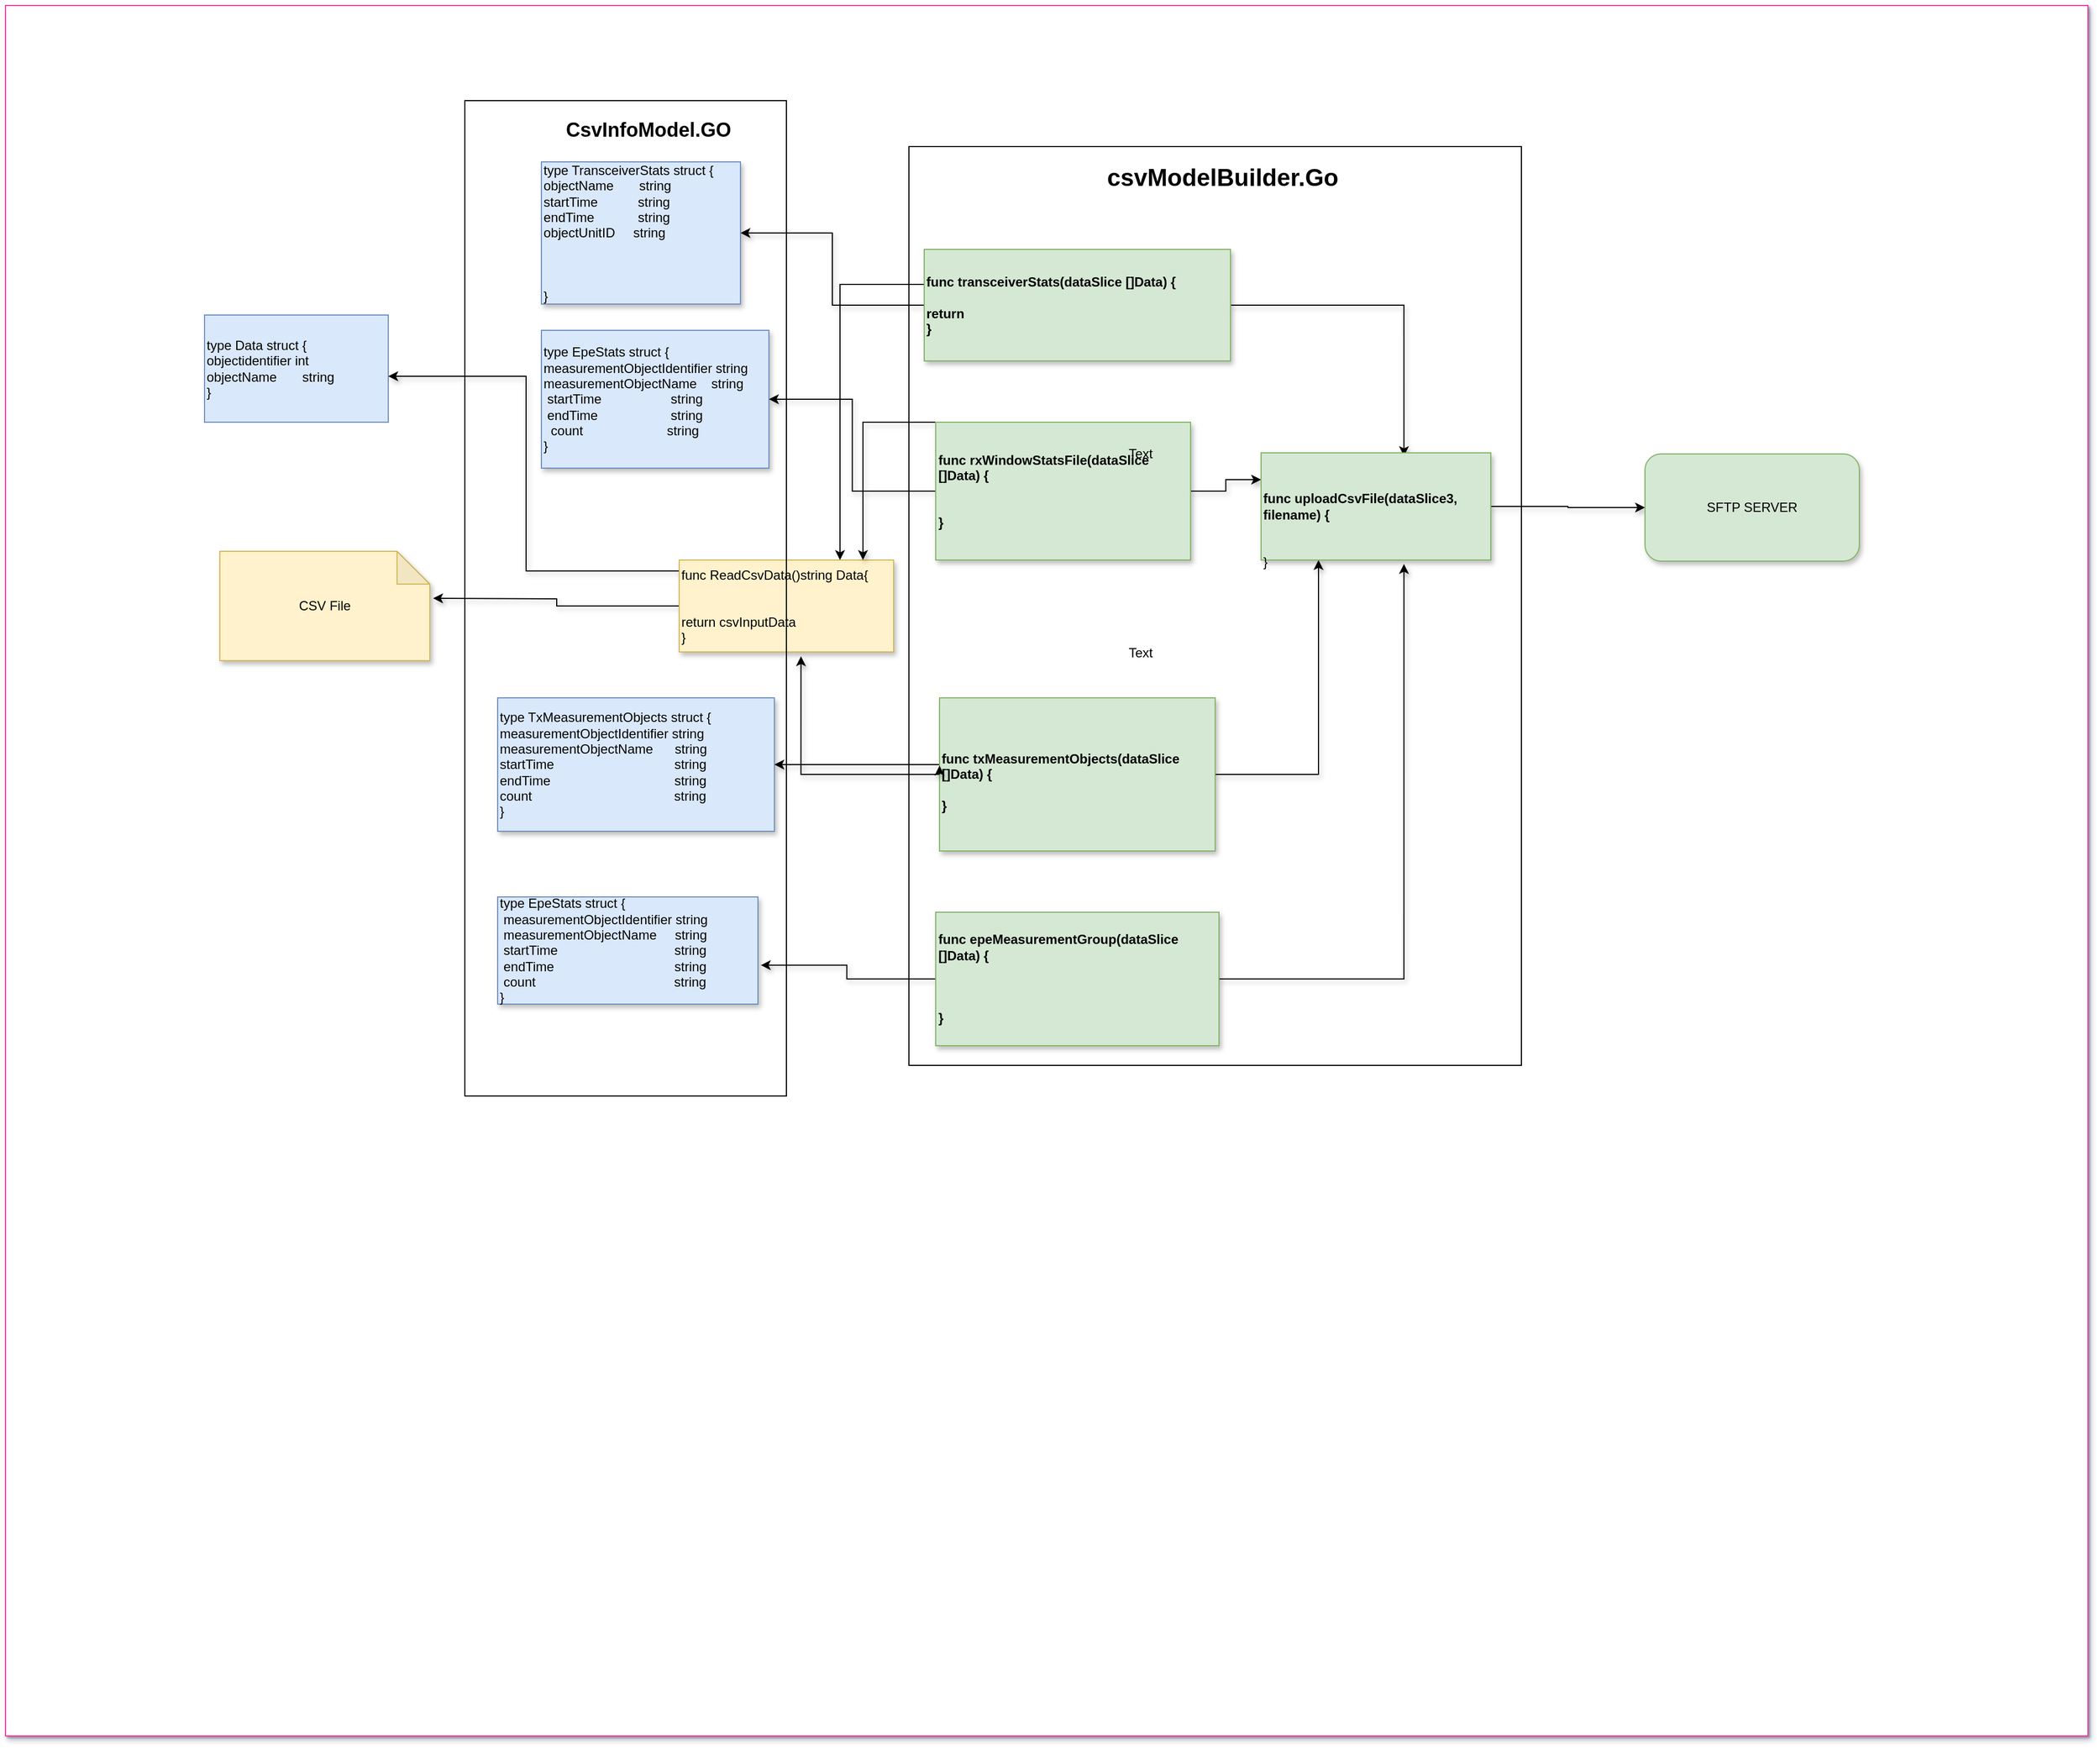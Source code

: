 <mxfile version="21.6.6" type="github">
  <diagram name="Page-1" id="2YBvvXClWsGukQMizWep">
    <mxGraphModel dx="2890" dy="2000" grid="1" gridSize="14" guides="1" tooltips="1" connect="1" arrows="1" fold="1" page="1" pageScale="1" pageWidth="850" pageHeight="1100" background="#FFFFFF" math="0" shadow="1">
      <root>
        <mxCell id="0" />
        <mxCell id="1" parent="0" />
        <mxCell id="JVdptQY95MM00BN9dN_g-56" value="type Data struct {&#xa;objectidentifier int&#xa;objectName       string&#xa;}" style="rounded=0;whiteSpace=wrap;html=1;fillColor=#dae8fc;strokeColor=#6c8ebf;align=left;" parent="1" vertex="1">
          <mxGeometry x="-168" y="42" width="168" height="98" as="geometry" />
        </mxCell>
        <mxCell id="JVdptQY95MM00BN9dN_g-48" style="edgeStyle=orthogonalEdgeStyle;rounded=0;orthogonalLoop=1;jettySize=auto;html=1;entryX=1;entryY=0.5;entryDx=0;entryDy=0;shadow=1;" parent="1" source="JVdptQY95MM00BN9dN_g-2" edge="1">
          <mxGeometry relative="1" as="geometry">
            <mxPoint x="69" y="301" as="targetPoint" />
          </mxGeometry>
        </mxCell>
        <mxCell id="JVdptQY95MM00BN9dN_g-59" style="edgeStyle=orthogonalEdgeStyle;rounded=0;orthogonalLoop=1;jettySize=auto;html=1;entryX=1.017;entryY=0.63;entryDx=0;entryDy=0;entryPerimeter=0;shadow=1;" parent="1" target="JVdptQY95MM00BN9dN_g-56" edge="1">
          <mxGeometry relative="1" as="geometry">
            <mxPoint x="300.72" y="276.03" as="sourcePoint" />
            <mxPoint x="70" y="42" as="targetPoint" />
            <Array as="points">
              <mxPoint x="140" y="276" />
              <mxPoint x="140" y="98" />
              <mxPoint x="14" y="98" />
              <mxPoint x="14" y="104" />
            </Array>
          </mxGeometry>
        </mxCell>
        <mxCell id="JVdptQY95MM00BN9dN_g-2" value="&lt;div&gt;func ReadCsvData()string Data{&lt;/div&gt;&lt;div&gt;&lt;br&gt;&lt;/div&gt;&lt;div&gt;&lt;br&gt;&lt;/div&gt;&lt;div&gt;return csvInputData&lt;/div&gt;&lt;div&gt;}&lt;/div&gt;" style="rounded=0;whiteSpace=wrap;html=1;align=left;fillColor=#fff2cc;strokeColor=#d6b656;shadow=1;" parent="1" vertex="1">
          <mxGeometry x="294" y="266" width="196" height="84" as="geometry" />
        </mxCell>
        <mxCell id="JVdptQY95MM00BN9dN_g-40" value="" style="edgeStyle=orthogonalEdgeStyle;rounded=0;orthogonalLoop=1;jettySize=auto;html=1;shadow=1;" parent="1" source="JVdptQY95MM00BN9dN_g-4" target="JVdptQY95MM00BN9dN_g-26" edge="1">
          <mxGeometry relative="1" as="geometry" />
        </mxCell>
        <mxCell id="JVdptQY95MM00BN9dN_g-43" style="edgeStyle=orthogonalEdgeStyle;rounded=0;orthogonalLoop=1;jettySize=auto;html=1;entryX=0.5;entryY=0;entryDx=0;entryDy=0;shadow=1;" parent="1" source="JVdptQY95MM00BN9dN_g-4" target="JVdptQY95MM00BN9dN_g-2" edge="1">
          <mxGeometry relative="1" as="geometry">
            <Array as="points">
              <mxPoint x="425" y="14" />
              <mxPoint x="425" y="266" />
            </Array>
          </mxGeometry>
        </mxCell>
        <mxCell id="JVdptQY95MM00BN9dN_g-51" style="edgeStyle=orthogonalEdgeStyle;rounded=0;orthogonalLoop=1;jettySize=auto;html=1;entryX=0.622;entryY=0.03;entryDx=0;entryDy=0;entryPerimeter=0;shadow=1;" parent="1" source="JVdptQY95MM00BN9dN_g-4" target="JVdptQY95MM00BN9dN_g-10" edge="1">
          <mxGeometry relative="1" as="geometry" />
        </mxCell>
        <mxCell id="JVdptQY95MM00BN9dN_g-4" value="&lt;div style=&quot;&quot;&gt;&lt;span style=&quot;background-color: initial;&quot;&gt;func transceiverStats(dataSlice []Data) {&lt;/span&gt;&lt;/div&gt;&lt;div style=&quot;&quot;&gt;&lt;span style=&quot;background-color: initial;&quot;&gt;&lt;br&gt;&lt;/span&gt;&lt;/div&gt;&lt;div style=&quot;&quot;&gt;&lt;span style=&quot;background-color: initial;&quot;&gt;return&amp;nbsp;&lt;/span&gt;&lt;/div&gt;&lt;div style=&quot;&quot;&gt;&lt;span style=&quot;background-color: initial;&quot;&gt;}&lt;/span&gt;&lt;/div&gt;" style="rounded=0;whiteSpace=wrap;html=1;align=left;fillColor=#d5e8d4;strokeColor=#82b366;shadow=1;" parent="1" vertex="1">
          <mxGeometry x="490" y="-18" width="280" height="102" as="geometry" />
        </mxCell>
        <mxCell id="JVdptQY95MM00BN9dN_g-41" value="" style="edgeStyle=orthogonalEdgeStyle;rounded=0;orthogonalLoop=1;jettySize=auto;html=1;shadow=1;" parent="1" source="JVdptQY95MM00BN9dN_g-6" target="JVdptQY95MM00BN9dN_g-27" edge="1">
          <mxGeometry relative="1" as="geometry" />
        </mxCell>
        <mxCell id="JVdptQY95MM00BN9dN_g-44" style="edgeStyle=orthogonalEdgeStyle;rounded=0;orthogonalLoop=1;jettySize=auto;html=1;entryX=0.75;entryY=0;entryDx=0;entryDy=0;exitX=0;exitY=0;exitDx=0;exitDy=0;shadow=1;" parent="1" source="JVdptQY95MM00BN9dN_g-6" target="JVdptQY95MM00BN9dN_g-2" edge="1">
          <mxGeometry relative="1" as="geometry">
            <mxPoint x="510" y="150" as="sourcePoint" />
            <mxPoint x="455" y="210" as="targetPoint" />
            <Array as="points">
              <mxPoint x="462" y="140" />
              <mxPoint x="462" y="266" />
            </Array>
          </mxGeometry>
        </mxCell>
        <mxCell id="JVdptQY95MM00BN9dN_g-77" style="edgeStyle=orthogonalEdgeStyle;rounded=0;orthogonalLoop=1;jettySize=auto;html=1;entryX=0;entryY=0.25;entryDx=0;entryDy=0;shadow=1;" parent="1" source="JVdptQY95MM00BN9dN_g-6" target="JVdptQY95MM00BN9dN_g-10" edge="1">
          <mxGeometry relative="1" as="geometry" />
        </mxCell>
        <mxCell id="JVdptQY95MM00BN9dN_g-6" value="&lt;div&gt;func rxWindowStatsFile(dataSlice []Data) {&lt;/div&gt;&lt;div&gt;&lt;br&gt;&lt;/div&gt;&lt;div&gt;&lt;br&gt;&lt;/div&gt;&lt;div&gt;}&lt;/div&gt;" style="rounded=0;whiteSpace=wrap;html=1;align=left;fillColor=#d5e8d4;strokeColor=#82b366;shadow=1;" parent="1" vertex="1">
          <mxGeometry x="528.5" y="140" width="233" height="126" as="geometry" />
        </mxCell>
        <mxCell id="JVdptQY95MM00BN9dN_g-45" style="edgeStyle=orthogonalEdgeStyle;rounded=0;orthogonalLoop=1;jettySize=auto;html=1;entryX=1;entryY=0.5;entryDx=0;entryDy=0;shadow=1;" parent="1" source="JVdptQY95MM00BN9dN_g-7" target="JVdptQY95MM00BN9dN_g-28" edge="1">
          <mxGeometry relative="1" as="geometry">
            <Array as="points">
              <mxPoint x="490" y="453" />
              <mxPoint x="490" y="453" />
            </Array>
          </mxGeometry>
        </mxCell>
        <mxCell id="JVdptQY95MM00BN9dN_g-54" style="edgeStyle=orthogonalEdgeStyle;rounded=0;orthogonalLoop=1;jettySize=auto;html=1;entryX=0.25;entryY=1;entryDx=0;entryDy=0;shadow=1;" parent="1" source="JVdptQY95MM00BN9dN_g-7" target="JVdptQY95MM00BN9dN_g-10" edge="1">
          <mxGeometry relative="1" as="geometry" />
        </mxCell>
        <mxCell id="JVdptQY95MM00BN9dN_g-92" style="edgeStyle=orthogonalEdgeStyle;rounded=0;orthogonalLoop=1;jettySize=auto;html=1;entryX=0.568;entryY=1.048;entryDx=0;entryDy=0;entryPerimeter=0;shadow=1;" parent="1" source="JVdptQY95MM00BN9dN_g-7" target="JVdptQY95MM00BN9dN_g-2" edge="1">
          <mxGeometry relative="1" as="geometry" />
        </mxCell>
        <mxCell id="JVdptQY95MM00BN9dN_g-7" value="&lt;div&gt;&lt;br&gt;&lt;/div&gt;&lt;div&gt;func txMeasurementObjects(dataSlice []Data) {&lt;/div&gt;&lt;div&gt;&lt;br&gt;&lt;/div&gt;&lt;div&gt;&lt;span style=&quot;background-color: initial;&quot;&gt;}&lt;/span&gt;&lt;br&gt;&lt;/div&gt;" style="rounded=0;whiteSpace=wrap;html=1;align=left;fillColor=#d5e8d4;strokeColor=#82b366;shadow=1;" parent="1" vertex="1">
          <mxGeometry x="532" y="392" width="252" height="140" as="geometry" />
        </mxCell>
        <mxCell id="JVdptQY95MM00BN9dN_g-46" style="edgeStyle=orthogonalEdgeStyle;rounded=0;orthogonalLoop=1;jettySize=auto;html=1;entryX=1.011;entryY=0.637;entryDx=0;entryDy=0;entryPerimeter=0;shadow=1;" parent="1" source="JVdptQY95MM00BN9dN_g-8" target="JVdptQY95MM00BN9dN_g-30" edge="1">
          <mxGeometry relative="1" as="geometry" />
        </mxCell>
        <mxCell id="JVdptQY95MM00BN9dN_g-55" style="edgeStyle=orthogonalEdgeStyle;rounded=0;orthogonalLoop=1;jettySize=auto;html=1;entryX=0.622;entryY=1.037;entryDx=0;entryDy=0;entryPerimeter=0;shadow=1;" parent="1" source="JVdptQY95MM00BN9dN_g-8" target="JVdptQY95MM00BN9dN_g-10" edge="1">
          <mxGeometry relative="1" as="geometry" />
        </mxCell>
        <mxCell id="JVdptQY95MM00BN9dN_g-8" value="func epeMeasurementGroup(dataSlice []Data) {&lt;br&gt;&lt;br&gt;&lt;br&gt;&lt;br&gt;}" style="rounded=0;whiteSpace=wrap;html=1;align=left;fillColor=#d5e8d4;strokeColor=#82b366;shadow=1;" parent="1" vertex="1">
          <mxGeometry x="528.5" y="588" width="259" height="122" as="geometry" />
        </mxCell>
        <mxCell id="JVdptQY95MM00BN9dN_g-87" style="edgeStyle=orthogonalEdgeStyle;rounded=0;orthogonalLoop=1;jettySize=auto;html=1;entryX=0;entryY=0.5;entryDx=0;entryDy=0;shadow=1;" parent="1" source="JVdptQY95MM00BN9dN_g-10" target="JVdptQY95MM00BN9dN_g-86" edge="1">
          <mxGeometry relative="1" as="geometry" />
        </mxCell>
        <mxCell id="JVdptQY95MM00BN9dN_g-10" value="&lt;br&gt;&lt;br&gt;&lt;br&gt;&lt;div style=&quot;&quot;&gt;func uploadCsvFile(dataSlice3, filename) {&lt;/div&gt;&lt;div style=&quot;&quot;&gt;&lt;br&gt;&lt;/div&gt;&lt;div style=&quot;text-align: center;&quot;&gt;&lt;br&gt;&lt;/div&gt;&lt;div&gt;}&lt;/div&gt;" style="rounded=0;whiteSpace=wrap;html=1;align=left;fillColor=#d5e8d4;strokeColor=#82b366;shadow=1;" parent="1" vertex="1">
          <mxGeometry x="826" y="168" width="210" height="98" as="geometry" />
        </mxCell>
        <mxCell id="JVdptQY95MM00BN9dN_g-27" value="&lt;div&gt;type EpeStats struct {&lt;/div&gt;&lt;div&gt;measurementObjectIdentifier string&lt;/div&gt;&lt;div&gt;&lt;span style=&quot;background-color: initial;&quot;&gt;measurementObjectName&amp;nbsp; &amp;nbsp; string&amp;nbsp; &lt;/span&gt;&lt;span style=&quot;background-color: initial;&quot;&gt;&lt;span style=&quot;white-space: pre;&quot;&gt;&amp;nbsp;&lt;/span&gt;&lt;/span&gt;&lt;span style=&quot;background-color: initial;&quot;&gt;startTime&amp;nbsp; &amp;nbsp; &amp;nbsp; &amp;nbsp; &amp;nbsp; &amp;nbsp; &amp;nbsp; &amp;nbsp; &amp;nbsp; &amp;nbsp;string&lt;/span&gt;&lt;/div&gt;&lt;div style=&quot;&quot;&gt;&lt;span style=&quot;&quot;&gt;&lt;span style=&quot;&quot;&gt;&lt;span style=&quot;white-space: pre;&quot;&gt;&amp;nbsp;&lt;/span&gt;&lt;/span&gt;endTime&amp;nbsp; &amp;nbsp; &amp;nbsp; &amp;nbsp; &amp;nbsp; &amp;nbsp; &amp;nbsp; &amp;nbsp; &amp;nbsp; &amp;nbsp; string&lt;/span&gt;&lt;/div&gt;&lt;div style=&quot;&quot;&gt;&lt;span style=&quot;&quot;&gt;&lt;span style=&quot;&quot;&gt;&lt;span style=&quot;white-space: pre;&quot;&gt;&amp;nbsp;&amp;nbsp;&lt;/span&gt;&lt;/span&gt;count&amp;nbsp; &amp;nbsp; &amp;nbsp; &amp;nbsp; &amp;nbsp; &amp;nbsp; &amp;nbsp; &amp;nbsp; &amp;nbsp; &amp;nbsp; &amp;nbsp; &amp;nbsp;string&lt;/span&gt;&lt;/div&gt;&lt;div&gt;}&lt;/div&gt;" style="rounded=0;whiteSpace=wrap;html=1;fillColor=#dae8fc;strokeColor=#6c8ebf;align=left;shadow=1;" parent="1" vertex="1">
          <mxGeometry x="168" y="56" width="208" height="126" as="geometry" />
        </mxCell>
        <mxCell id="JVdptQY95MM00BN9dN_g-28" value="&lt;div&gt;type TxMeasurementObjects struct {&lt;/div&gt;&lt;div&gt;measurementObjectIdentifier string&lt;span style=&quot;&quot;&gt;&lt;/span&gt;&lt;/div&gt;&lt;div&gt;&lt;span style=&quot;&quot;&gt;measurementObjectName&amp;nbsp; &amp;nbsp; &amp;nbsp; string&lt;/span&gt;&lt;/div&gt;&lt;div&gt;&lt;span style=&quot;&quot;&gt;startTime&amp;nbsp; &amp;nbsp; &amp;nbsp; &amp;nbsp; &amp;nbsp; &amp;nbsp; &amp;nbsp; &amp;nbsp; &amp;nbsp; &amp;nbsp; &amp;nbsp; &amp;nbsp; &amp;nbsp; &amp;nbsp; &amp;nbsp; &amp;nbsp; &amp;nbsp;string&lt;/span&gt;&lt;/div&gt;&lt;div&gt;&lt;span style=&quot;&quot;&gt;endTime&amp;nbsp; &amp;nbsp; &amp;nbsp; &amp;nbsp; &amp;nbsp; &amp;nbsp; &amp;nbsp; &amp;nbsp; &amp;nbsp; &amp;nbsp; &amp;nbsp; &amp;nbsp; &amp;nbsp; &amp;nbsp; &amp;nbsp; &amp;nbsp; &amp;nbsp; string&lt;/span&gt;&lt;/div&gt;&lt;div&gt;&lt;span style=&quot;&quot;&gt;count&amp;nbsp; &amp;nbsp; &amp;nbsp; &amp;nbsp; &amp;nbsp; &amp;nbsp; &amp;nbsp; &amp;nbsp; &amp;nbsp; &amp;nbsp; &amp;nbsp; &amp;nbsp; &amp;nbsp; &amp;nbsp; &amp;nbsp; &amp;nbsp; &amp;nbsp; &amp;nbsp; &amp;nbsp; &amp;nbsp;string&lt;/span&gt;&lt;/div&gt;&lt;div&gt;}&lt;/div&gt;" style="rounded=0;whiteSpace=wrap;html=1;fillColor=#dae8fc;strokeColor=#6c8ebf;align=left;shadow=1;" parent="1" vertex="1">
          <mxGeometry x="128" y="392" width="253" height="122" as="geometry" />
        </mxCell>
        <mxCell id="JVdptQY95MM00BN9dN_g-30" value="&lt;div&gt;type EpeStats struct {&lt;/div&gt;&lt;div&gt;&amp;nbsp;measurementObjectIdentifier string&lt;span style=&quot;&quot;&gt;&lt;/span&gt;&lt;/div&gt;&lt;div&gt;&lt;span style=&quot;&quot;&gt;&lt;span style=&quot;&quot;&gt;&lt;span style=&quot;white-space: pre;&quot;&gt;&amp;nbsp;&lt;/span&gt;&lt;/span&gt;measurementObjectName&amp;nbsp; &amp;nbsp; &amp;nbsp;string&lt;/span&gt;&lt;/div&gt;&lt;div&gt;&lt;span style=&quot;&quot;&gt;&lt;span style=&quot;&quot;&gt;&lt;span style=&quot;white-space: pre;&quot;&gt;&amp;nbsp;&lt;/span&gt;&lt;/span&gt;startTime&amp;nbsp; &amp;nbsp; &amp;nbsp; &amp;nbsp; &amp;nbsp; &amp;nbsp; &amp;nbsp; &amp;nbsp; &amp;nbsp; &amp;nbsp; &amp;nbsp; &amp;nbsp; &amp;nbsp; &amp;nbsp; &amp;nbsp; &amp;nbsp; string&lt;/span&gt;&lt;/div&gt;&lt;div&gt;&lt;span style=&quot;&quot;&gt;&lt;span style=&quot;&quot;&gt;&lt;span style=&quot;white-space: pre;&quot;&gt;&amp;nbsp;&lt;/span&gt;&lt;/span&gt;endTime&amp;nbsp; &amp;nbsp; &amp;nbsp; &amp;nbsp; &amp;nbsp; &amp;nbsp; &amp;nbsp; &amp;nbsp; &amp;nbsp; &amp;nbsp; &amp;nbsp; &amp;nbsp; &amp;nbsp; &amp;nbsp; &amp;nbsp; &amp;nbsp; &amp;nbsp;string&lt;/span&gt;&lt;/div&gt;&lt;div&gt;&lt;span style=&quot;&quot;&gt;&lt;span style=&quot;&quot;&gt;&lt;span style=&quot;white-space: pre;&quot;&gt;&amp;nbsp;&lt;/span&gt;&lt;/span&gt;count&amp;nbsp; &amp;nbsp; &amp;nbsp; &amp;nbsp; &amp;nbsp; &amp;nbsp; &amp;nbsp; &amp;nbsp; &amp;nbsp; &amp;nbsp; &amp;nbsp; &amp;nbsp; &amp;nbsp; &amp;nbsp; &amp;nbsp; &amp;nbsp; &amp;nbsp; &amp;nbsp; &amp;nbsp; string&lt;/span&gt;&lt;/div&gt;&lt;div&gt;}&lt;/div&gt;" style="rounded=0;whiteSpace=wrap;html=1;fillColor=#dae8fc;strokeColor=#6c8ebf;align=left;shadow=1;" parent="1" vertex="1">
          <mxGeometry x="128" y="574" width="238" height="98" as="geometry" />
        </mxCell>
        <mxCell id="JVdptQY95MM00BN9dN_g-26" value="type TransceiverStats struct {&amp;nbsp;&amp;nbsp;&lt;br&gt;&lt;div&gt;objectName&amp;nbsp; &amp;nbsp; &amp;nbsp; &amp;nbsp;string&lt;/div&gt;&lt;div&gt;startTime&amp;nbsp; &amp;nbsp; &amp;nbsp; &amp;nbsp; &amp;nbsp; &amp;nbsp;string&lt;span style=&quot;&quot;&gt;&lt;/span&gt;&lt;/div&gt;&lt;div&gt;&lt;span style=&quot;&quot;&gt;endTime&amp;nbsp; &amp;nbsp; &amp;nbsp; &amp;nbsp; &amp;nbsp; &amp;nbsp; string&lt;/span&gt;&lt;/div&gt;&lt;div&gt;&lt;span style=&quot;&quot;&gt;objectUnitID&amp;nbsp; &amp;nbsp; &amp;nbsp;string&lt;/span&gt;&lt;/div&gt;&lt;div&gt;&lt;span style=&quot;&quot;&gt;&lt;br&gt;&lt;/span&gt;&lt;/div&gt;&lt;div&gt;&lt;/div&gt;&lt;br&gt;&lt;br&gt;}" style="rounded=0;whiteSpace=wrap;html=1;fillColor=#dae8fc;strokeColor=#6c8ebf;align=left;shadow=1;" parent="1" vertex="1">
          <mxGeometry x="168" y="-112" width="182" height="130" as="geometry" />
        </mxCell>
        <mxCell id="JVdptQY95MM00BN9dN_g-86" value="Server" style="rounded=1;whiteSpace=wrap;html=1;fillColor=#d5e8d4;strokeColor=#82b366;shadow=1;" parent="1" vertex="1">
          <mxGeometry x="1177" y="169" width="196" height="98" as="geometry" />
        </mxCell>
        <mxCell id="JVdptQY95MM00BN9dN_g-89" value="CSV File" style="shape=note;whiteSpace=wrap;html=1;backgroundOutline=1;darkOpacity=0.05;fillColor=#fff2cc;strokeColor=#d6b656;shadow=1;" parent="1" vertex="1">
          <mxGeometry x="-14" y="258" width="80" height="100" as="geometry" />
        </mxCell>
        <mxCell id="JVdptQY95MM00BN9dN_g-90" style="edgeStyle=orthogonalEdgeStyle;rounded=0;orthogonalLoop=1;jettySize=auto;html=1;exitX=0;exitY=0.5;exitDx=0;exitDy=0;entryX=0;entryY=0.443;entryDx=0;entryDy=0;entryPerimeter=0;shadow=1;" parent="1" source="JVdptQY95MM00BN9dN_g-7" target="JVdptQY95MM00BN9dN_g-7" edge="1">
          <mxGeometry relative="1" as="geometry" />
        </mxCell>
        <object label="Untitled Layer" id="JVdptQY95MM00BN9dN_g-93">
          <mxCell parent="0" />
        </object>
        <mxCell id="JVdptQY95MM00BN9dN_g-126" value="" style="rounded=0;whiteSpace=wrap;html=1;fillColor=default;strokeColor=#FF3399;fontColor=#333333;gradientColor=none;fillStyle=auto;shadow=1;" parent="JVdptQY95MM00BN9dN_g-93" vertex="1">
          <mxGeometry x="-322" y="-241" width="1904" height="1582" as="geometry" />
        </mxCell>
        <mxCell id="JVdptQY95MM00BN9dN_g-117" value="type Data struct {&#xa;objectidentifier int&#xa;objectName       string&#xa;}" style="rounded=0;whiteSpace=wrap;html=1;fillColor=#dae8fc;strokeColor=#6c8ebf;align=left;" parent="JVdptQY95MM00BN9dN_g-93" vertex="1">
          <mxGeometry x="-140" y="42" width="168" height="98" as="geometry" />
        </mxCell>
        <mxCell id="JVdptQY95MM00BN9dN_g-94" style="edgeStyle=orthogonalEdgeStyle;rounded=0;orthogonalLoop=1;jettySize=auto;html=1;entryX=1;entryY=0.5;entryDx=0;entryDy=0;shadow=1;" parent="JVdptQY95MM00BN9dN_g-93" source="JVdptQY95MM00BN9dN_g-96" edge="1">
          <mxGeometry relative="1" as="geometry">
            <mxPoint x="69" y="301" as="targetPoint" />
          </mxGeometry>
        </mxCell>
        <mxCell id="JVdptQY95MM00BN9dN_g-95" style="edgeStyle=orthogonalEdgeStyle;rounded=0;orthogonalLoop=1;jettySize=auto;html=1;shadow=1;" parent="JVdptQY95MM00BN9dN_g-93" edge="1">
          <mxGeometry relative="1" as="geometry">
            <mxPoint x="314.72" y="276.03" as="sourcePoint" />
            <mxPoint x="28" y="98" as="targetPoint" />
            <Array as="points">
              <mxPoint x="154" y="276" />
              <mxPoint x="154" y="98" />
              <mxPoint x="28" y="98" />
            </Array>
          </mxGeometry>
        </mxCell>
        <mxCell id="JVdptQY95MM00BN9dN_g-96" value="&lt;div&gt;func ReadCsvData()string Data{&lt;/div&gt;&lt;div&gt;&lt;br&gt;&lt;/div&gt;&lt;div&gt;&lt;br&gt;&lt;/div&gt;&lt;div&gt;return csvInputData&lt;/div&gt;&lt;div&gt;}&lt;/div&gt;" style="rounded=0;whiteSpace=wrap;html=1;align=left;fillColor=#fff2cc;strokeColor=#d6b656;shadow=1;" parent="JVdptQY95MM00BN9dN_g-93" vertex="1">
          <mxGeometry x="294" y="266" width="196" height="84" as="geometry" />
        </mxCell>
        <mxCell id="JVdptQY95MM00BN9dN_g-97" value="" style="edgeStyle=orthogonalEdgeStyle;rounded=0;orthogonalLoop=1;jettySize=auto;html=1;shadow=1;" parent="JVdptQY95MM00BN9dN_g-93" source="JVdptQY95MM00BN9dN_g-100" target="JVdptQY95MM00BN9dN_g-118" edge="1">
          <mxGeometry relative="1" as="geometry" />
        </mxCell>
        <mxCell id="JVdptQY95MM00BN9dN_g-99" style="edgeStyle=orthogonalEdgeStyle;rounded=0;orthogonalLoop=1;jettySize=auto;html=1;entryX=0.622;entryY=0.03;entryDx=0;entryDy=0;entryPerimeter=0;shadow=1;" parent="JVdptQY95MM00BN9dN_g-93" source="JVdptQY95MM00BN9dN_g-100" target="JVdptQY95MM00BN9dN_g-113" edge="1">
          <mxGeometry relative="1" as="geometry" />
        </mxCell>
        <mxCell id="EB5QmTqRzo-4VSpFFsdC-6" style="edgeStyle=orthogonalEdgeStyle;rounded=0;orthogonalLoop=1;jettySize=auto;html=1;entryX=0.75;entryY=0;entryDx=0;entryDy=0;" parent="JVdptQY95MM00BN9dN_g-93" source="JVdptQY95MM00BN9dN_g-100" target="JVdptQY95MM00BN9dN_g-96" edge="1">
          <mxGeometry relative="1" as="geometry">
            <Array as="points">
              <mxPoint x="441" y="14" />
            </Array>
          </mxGeometry>
        </mxCell>
        <mxCell id="JVdptQY95MM00BN9dN_g-100" value="&lt;div style=&quot;&quot;&gt;&lt;span style=&quot;background-color: initial;&quot;&gt;&lt;b&gt;func transceiverStats(dataSlice []Data) {&lt;/b&gt;&lt;/span&gt;&lt;/div&gt;&lt;div style=&quot;&quot;&gt;&lt;span style=&quot;background-color: initial;&quot;&gt;&lt;b&gt;&lt;br&gt;&lt;/b&gt;&lt;/span&gt;&lt;/div&gt;&lt;div style=&quot;&quot;&gt;&lt;span style=&quot;background-color: initial;&quot;&gt;&lt;b&gt;return&amp;nbsp;&lt;/b&gt;&lt;/span&gt;&lt;/div&gt;&lt;div style=&quot;&quot;&gt;&lt;span style=&quot;background-color: initial;&quot;&gt;&lt;b&gt;}&lt;/b&gt;&lt;/span&gt;&lt;/div&gt;" style="rounded=0;whiteSpace=wrap;html=1;align=left;fillColor=#d5e8d4;strokeColor=#82b366;shadow=1;" parent="JVdptQY95MM00BN9dN_g-93" vertex="1">
          <mxGeometry x="518" y="-18" width="280" height="102" as="geometry" />
        </mxCell>
        <mxCell id="JVdptQY95MM00BN9dN_g-101" value="" style="edgeStyle=orthogonalEdgeStyle;rounded=0;orthogonalLoop=1;jettySize=auto;html=1;shadow=1;" parent="JVdptQY95MM00BN9dN_g-93" source="JVdptQY95MM00BN9dN_g-104" target="JVdptQY95MM00BN9dN_g-114" edge="1">
          <mxGeometry relative="1" as="geometry" />
        </mxCell>
        <mxCell id="JVdptQY95MM00BN9dN_g-102" style="edgeStyle=orthogonalEdgeStyle;rounded=0;orthogonalLoop=1;jettySize=auto;html=1;exitX=0;exitY=0;exitDx=0;exitDy=0;shadow=1;" parent="JVdptQY95MM00BN9dN_g-93" source="JVdptQY95MM00BN9dN_g-104" edge="1">
          <mxGeometry relative="1" as="geometry">
            <mxPoint x="510" y="150" as="sourcePoint" />
            <mxPoint x="462" y="266" as="targetPoint" />
            <Array as="points">
              <mxPoint x="462" y="140" />
              <mxPoint x="462" y="266" />
            </Array>
          </mxGeometry>
        </mxCell>
        <mxCell id="JVdptQY95MM00BN9dN_g-103" style="edgeStyle=orthogonalEdgeStyle;rounded=0;orthogonalLoop=1;jettySize=auto;html=1;entryX=0;entryY=0.25;entryDx=0;entryDy=0;shadow=1;" parent="JVdptQY95MM00BN9dN_g-93" source="JVdptQY95MM00BN9dN_g-104" target="JVdptQY95MM00BN9dN_g-113" edge="1">
          <mxGeometry relative="1" as="geometry" />
        </mxCell>
        <mxCell id="JVdptQY95MM00BN9dN_g-104" value="&lt;div&gt;&lt;b&gt;func rxWindowStatsFile(dataSlice []Data) {&lt;/b&gt;&lt;/div&gt;&lt;div&gt;&lt;b&gt;&lt;br&gt;&lt;/b&gt;&lt;/div&gt;&lt;div&gt;&lt;b&gt;&lt;br&gt;&lt;/b&gt;&lt;/div&gt;&lt;div&gt;&lt;b&gt;}&lt;/b&gt;&lt;/div&gt;" style="rounded=0;whiteSpace=wrap;html=1;align=left;fillColor=#d5e8d4;strokeColor=#82b366;shadow=1;" parent="JVdptQY95MM00BN9dN_g-93" vertex="1">
          <mxGeometry x="528.5" y="140" width="233" height="126" as="geometry" />
        </mxCell>
        <mxCell id="JVdptQY95MM00BN9dN_g-105" style="edgeStyle=orthogonalEdgeStyle;rounded=0;orthogonalLoop=1;jettySize=auto;html=1;entryX=1;entryY=0.5;entryDx=0;entryDy=0;shadow=1;" parent="JVdptQY95MM00BN9dN_g-93" source="JVdptQY95MM00BN9dN_g-108" target="JVdptQY95MM00BN9dN_g-115" edge="1">
          <mxGeometry relative="1" as="geometry">
            <Array as="points">
              <mxPoint x="490" y="453" />
              <mxPoint x="490" y="453" />
            </Array>
          </mxGeometry>
        </mxCell>
        <mxCell id="JVdptQY95MM00BN9dN_g-106" style="edgeStyle=orthogonalEdgeStyle;rounded=0;orthogonalLoop=1;jettySize=auto;html=1;entryX=0.25;entryY=1;entryDx=0;entryDy=0;shadow=1;" parent="JVdptQY95MM00BN9dN_g-93" source="JVdptQY95MM00BN9dN_g-108" target="JVdptQY95MM00BN9dN_g-113" edge="1">
          <mxGeometry relative="1" as="geometry" />
        </mxCell>
        <mxCell id="JVdptQY95MM00BN9dN_g-107" style="edgeStyle=orthogonalEdgeStyle;rounded=0;orthogonalLoop=1;jettySize=auto;html=1;entryX=0.568;entryY=1.048;entryDx=0;entryDy=0;entryPerimeter=0;shadow=1;" parent="JVdptQY95MM00BN9dN_g-93" source="JVdptQY95MM00BN9dN_g-108" target="JVdptQY95MM00BN9dN_g-96" edge="1">
          <mxGeometry relative="1" as="geometry" />
        </mxCell>
        <mxCell id="JVdptQY95MM00BN9dN_g-108" value="&lt;div&gt;&lt;b&gt;&lt;br&gt;&lt;/b&gt;&lt;/div&gt;&lt;div&gt;&lt;b&gt;func txMeasurementObjects(dataSlice []Data) {&lt;/b&gt;&lt;/div&gt;&lt;div&gt;&lt;b&gt;&lt;br&gt;&lt;/b&gt;&lt;/div&gt;&lt;div&gt;&lt;span style=&quot;background-color: initial;&quot;&gt;&lt;b&gt;}&lt;/b&gt;&lt;/span&gt;&lt;br&gt;&lt;/div&gt;" style="rounded=0;whiteSpace=wrap;html=1;align=left;fillColor=#d5e8d4;strokeColor=#82b366;shadow=1;" parent="JVdptQY95MM00BN9dN_g-93" vertex="1">
          <mxGeometry x="532" y="392" width="252" height="140" as="geometry" />
        </mxCell>
        <mxCell id="JVdptQY95MM00BN9dN_g-109" style="edgeStyle=orthogonalEdgeStyle;rounded=0;orthogonalLoop=1;jettySize=auto;html=1;entryX=1.011;entryY=0.637;entryDx=0;entryDy=0;entryPerimeter=0;shadow=1;" parent="JVdptQY95MM00BN9dN_g-93" source="JVdptQY95MM00BN9dN_g-111" target="JVdptQY95MM00BN9dN_g-116" edge="1">
          <mxGeometry relative="1" as="geometry" />
        </mxCell>
        <mxCell id="JVdptQY95MM00BN9dN_g-110" style="edgeStyle=orthogonalEdgeStyle;rounded=0;orthogonalLoop=1;jettySize=auto;html=1;entryX=0.622;entryY=1.037;entryDx=0;entryDy=0;entryPerimeter=0;shadow=1;" parent="JVdptQY95MM00BN9dN_g-93" source="JVdptQY95MM00BN9dN_g-111" target="JVdptQY95MM00BN9dN_g-113" edge="1">
          <mxGeometry relative="1" as="geometry" />
        </mxCell>
        <mxCell id="JVdptQY95MM00BN9dN_g-111" value="&lt;b&gt;func epeMeasurementGroup(dataSlice []Data) {&lt;br&gt;&lt;br&gt;&lt;br&gt;&lt;br&gt;}&lt;/b&gt;" style="rounded=0;whiteSpace=wrap;html=1;align=left;fillColor=#d5e8d4;strokeColor=#82b366;shadow=1;" parent="JVdptQY95MM00BN9dN_g-93" vertex="1">
          <mxGeometry x="528.5" y="588" width="259" height="122" as="geometry" />
        </mxCell>
        <mxCell id="JVdptQY95MM00BN9dN_g-112" style="edgeStyle=orthogonalEdgeStyle;rounded=0;orthogonalLoop=1;jettySize=auto;html=1;entryX=0;entryY=0.5;entryDx=0;entryDy=0;shadow=1;" parent="JVdptQY95MM00BN9dN_g-93" source="JVdptQY95MM00BN9dN_g-113" target="JVdptQY95MM00BN9dN_g-119" edge="1">
          <mxGeometry relative="1" as="geometry" />
        </mxCell>
        <mxCell id="JVdptQY95MM00BN9dN_g-113" value="&lt;br&gt;&lt;br&gt;&lt;br&gt;&lt;div style=&quot;&quot;&gt;&lt;b&gt;func uploadCsvFile(dataSlice3, filename) {&lt;/b&gt;&lt;/div&gt;&lt;div style=&quot;&quot;&gt;&lt;br&gt;&lt;/div&gt;&lt;div style=&quot;text-align: center;&quot;&gt;&lt;br&gt;&lt;/div&gt;&lt;div&gt;}&lt;/div&gt;" style="rounded=0;whiteSpace=wrap;html=1;align=left;fillColor=#d5e8d4;strokeColor=#82b366;shadow=1;" parent="JVdptQY95MM00BN9dN_g-93" vertex="1">
          <mxGeometry x="826" y="168" width="210" height="98" as="geometry" />
        </mxCell>
        <mxCell id="JVdptQY95MM00BN9dN_g-114" value="&lt;div&gt;type EpeStats struct {&lt;/div&gt;&lt;div&gt;measurementObjectIdentifier string&lt;/div&gt;&lt;div&gt;&lt;span style=&quot;background-color: initial;&quot;&gt;measurementObjectName&amp;nbsp; &amp;nbsp; string&amp;nbsp; &lt;/span&gt;&lt;span style=&quot;background-color: initial;&quot;&gt;&lt;span style=&quot;white-space: pre;&quot;&gt;&amp;nbsp;&lt;/span&gt;&lt;/span&gt;&lt;span style=&quot;background-color: initial;&quot;&gt;startTime&amp;nbsp; &amp;nbsp; &amp;nbsp; &amp;nbsp; &amp;nbsp; &amp;nbsp; &amp;nbsp; &amp;nbsp; &amp;nbsp; &amp;nbsp;string&lt;/span&gt;&lt;/div&gt;&lt;div style=&quot;&quot;&gt;&lt;span style=&quot;&quot;&gt;&lt;span style=&quot;&quot;&gt;&lt;span style=&quot;white-space: pre;&quot;&gt;&amp;nbsp;&lt;/span&gt;&lt;/span&gt;endTime&amp;nbsp; &amp;nbsp; &amp;nbsp; &amp;nbsp; &amp;nbsp; &amp;nbsp; &amp;nbsp; &amp;nbsp; &amp;nbsp; &amp;nbsp; string&lt;/span&gt;&lt;/div&gt;&lt;div style=&quot;&quot;&gt;&lt;span style=&quot;&quot;&gt;&lt;span style=&quot;&quot;&gt;&lt;span style=&quot;white-space: pre;&quot;&gt;&amp;nbsp;&amp;nbsp;&lt;/span&gt;&lt;/span&gt;count&amp;nbsp; &amp;nbsp; &amp;nbsp; &amp;nbsp; &amp;nbsp; &amp;nbsp; &amp;nbsp; &amp;nbsp; &amp;nbsp; &amp;nbsp; &amp;nbsp; &amp;nbsp;string&lt;/span&gt;&lt;/div&gt;&lt;div&gt;}&lt;/div&gt;" style="rounded=0;whiteSpace=wrap;html=1;fillColor=#dae8fc;strokeColor=#6c8ebf;align=left;shadow=1;" parent="JVdptQY95MM00BN9dN_g-93" vertex="1">
          <mxGeometry x="168" y="56" width="208" height="126" as="geometry" />
        </mxCell>
        <mxCell id="JVdptQY95MM00BN9dN_g-115" value="&lt;div&gt;type TxMeasurementObjects struct {&lt;/div&gt;&lt;div&gt;measurementObjectIdentifier string&lt;span style=&quot;&quot;&gt;&lt;/span&gt;&lt;/div&gt;&lt;div&gt;&lt;span style=&quot;&quot;&gt;measurementObjectName&amp;nbsp; &amp;nbsp; &amp;nbsp; string&lt;/span&gt;&lt;/div&gt;&lt;div&gt;&lt;span style=&quot;&quot;&gt;startTime&amp;nbsp; &amp;nbsp; &amp;nbsp; &amp;nbsp; &amp;nbsp; &amp;nbsp; &amp;nbsp; &amp;nbsp; &amp;nbsp; &amp;nbsp; &amp;nbsp; &amp;nbsp; &amp;nbsp; &amp;nbsp; &amp;nbsp; &amp;nbsp; &amp;nbsp;string&lt;/span&gt;&lt;/div&gt;&lt;div&gt;&lt;span style=&quot;&quot;&gt;endTime&amp;nbsp; &amp;nbsp; &amp;nbsp; &amp;nbsp; &amp;nbsp; &amp;nbsp; &amp;nbsp; &amp;nbsp; &amp;nbsp; &amp;nbsp; &amp;nbsp; &amp;nbsp; &amp;nbsp; &amp;nbsp; &amp;nbsp; &amp;nbsp; &amp;nbsp; string&lt;/span&gt;&lt;/div&gt;&lt;div&gt;&lt;span style=&quot;&quot;&gt;count&amp;nbsp; &amp;nbsp; &amp;nbsp; &amp;nbsp; &amp;nbsp; &amp;nbsp; &amp;nbsp; &amp;nbsp; &amp;nbsp; &amp;nbsp; &amp;nbsp; &amp;nbsp; &amp;nbsp; &amp;nbsp; &amp;nbsp; &amp;nbsp; &amp;nbsp; &amp;nbsp; &amp;nbsp; &amp;nbsp;string&lt;/span&gt;&lt;/div&gt;&lt;div&gt;}&lt;/div&gt;" style="rounded=0;whiteSpace=wrap;html=1;fillColor=#dae8fc;strokeColor=#6c8ebf;align=left;shadow=1;" parent="JVdptQY95MM00BN9dN_g-93" vertex="1">
          <mxGeometry x="128" y="392" width="253" height="122" as="geometry" />
        </mxCell>
        <mxCell id="JVdptQY95MM00BN9dN_g-116" value="&lt;div&gt;type EpeStats struct {&lt;/div&gt;&lt;div&gt;&amp;nbsp;measurementObjectIdentifier string&lt;span style=&quot;&quot;&gt;&lt;/span&gt;&lt;/div&gt;&lt;div&gt;&lt;span style=&quot;&quot;&gt;&lt;span style=&quot;&quot;&gt;&lt;span style=&quot;white-space: pre;&quot;&gt;&amp;nbsp;&lt;/span&gt;&lt;/span&gt;measurementObjectName&amp;nbsp; &amp;nbsp; &amp;nbsp;string&lt;/span&gt;&lt;/div&gt;&lt;div&gt;&lt;span style=&quot;&quot;&gt;&lt;span style=&quot;&quot;&gt;&lt;span style=&quot;white-space: pre;&quot;&gt;&amp;nbsp;&lt;/span&gt;&lt;/span&gt;startTime&amp;nbsp; &amp;nbsp; &amp;nbsp; &amp;nbsp; &amp;nbsp; &amp;nbsp; &amp;nbsp; &amp;nbsp; &amp;nbsp; &amp;nbsp; &amp;nbsp; &amp;nbsp; &amp;nbsp; &amp;nbsp; &amp;nbsp; &amp;nbsp; string&lt;/span&gt;&lt;/div&gt;&lt;div&gt;&lt;span style=&quot;&quot;&gt;&lt;span style=&quot;&quot;&gt;&lt;span style=&quot;white-space: pre;&quot;&gt;&amp;nbsp;&lt;/span&gt;&lt;/span&gt;endTime&amp;nbsp; &amp;nbsp; &amp;nbsp; &amp;nbsp; &amp;nbsp; &amp;nbsp; &amp;nbsp; &amp;nbsp; &amp;nbsp; &amp;nbsp; &amp;nbsp; &amp;nbsp; &amp;nbsp; &amp;nbsp; &amp;nbsp; &amp;nbsp; &amp;nbsp;string&lt;/span&gt;&lt;/div&gt;&lt;div&gt;&lt;span style=&quot;&quot;&gt;&lt;span style=&quot;&quot;&gt;&lt;span style=&quot;white-space: pre;&quot;&gt;&amp;nbsp;&lt;/span&gt;&lt;/span&gt;count&amp;nbsp; &amp;nbsp; &amp;nbsp; &amp;nbsp; &amp;nbsp; &amp;nbsp; &amp;nbsp; &amp;nbsp; &amp;nbsp; &amp;nbsp; &amp;nbsp; &amp;nbsp; &amp;nbsp; &amp;nbsp; &amp;nbsp; &amp;nbsp; &amp;nbsp; &amp;nbsp; &amp;nbsp; string&lt;/span&gt;&lt;/div&gt;&lt;div&gt;}&lt;/div&gt;" style="rounded=0;whiteSpace=wrap;html=1;fillColor=#dae8fc;strokeColor=#6c8ebf;align=left;shadow=1;" parent="JVdptQY95MM00BN9dN_g-93" vertex="1">
          <mxGeometry x="128" y="574" width="238" height="98" as="geometry" />
        </mxCell>
        <mxCell id="JVdptQY95MM00BN9dN_g-118" value="type TransceiverStats struct {&amp;nbsp;&amp;nbsp;&lt;br&gt;&lt;div&gt;objectName&amp;nbsp; &amp;nbsp; &amp;nbsp; &amp;nbsp;string&lt;/div&gt;&lt;div&gt;startTime&amp;nbsp; &amp;nbsp; &amp;nbsp; &amp;nbsp; &amp;nbsp; &amp;nbsp;string&lt;span style=&quot;&quot;&gt;&lt;/span&gt;&lt;/div&gt;&lt;div&gt;&lt;span style=&quot;&quot;&gt;endTime&amp;nbsp; &amp;nbsp; &amp;nbsp; &amp;nbsp; &amp;nbsp; &amp;nbsp; string&lt;/span&gt;&lt;/div&gt;&lt;div&gt;&lt;span style=&quot;&quot;&gt;objectUnitID&amp;nbsp; &amp;nbsp; &amp;nbsp;string&lt;/span&gt;&lt;/div&gt;&lt;div&gt;&lt;span style=&quot;&quot;&gt;&lt;br&gt;&lt;/span&gt;&lt;/div&gt;&lt;div&gt;&lt;/div&gt;&lt;br&gt;&lt;br&gt;}" style="rounded=0;whiteSpace=wrap;html=1;fillColor=#dae8fc;strokeColor=#6c8ebf;align=left;shadow=1;" parent="JVdptQY95MM00BN9dN_g-93" vertex="1">
          <mxGeometry x="168" y="-98" width="182" height="130" as="geometry" />
        </mxCell>
        <mxCell id="JVdptQY95MM00BN9dN_g-119" value="SFTP SERVER" style="rounded=1;whiteSpace=wrap;html=1;fillColor=#d5e8d4;strokeColor=#82b366;shadow=1;" parent="JVdptQY95MM00BN9dN_g-93" vertex="1">
          <mxGeometry x="1177" y="169" width="196" height="98" as="geometry" />
        </mxCell>
        <mxCell id="JVdptQY95MM00BN9dN_g-120" value="CSV File" style="shape=note;whiteSpace=wrap;html=1;backgroundOutline=1;darkOpacity=0.05;fillColor=#fff2cc;strokeColor=#d6b656;shadow=1;" parent="JVdptQY95MM00BN9dN_g-93" vertex="1">
          <mxGeometry x="-126" y="258" width="192" height="100" as="geometry" />
        </mxCell>
        <mxCell id="JVdptQY95MM00BN9dN_g-121" style="edgeStyle=orthogonalEdgeStyle;rounded=0;orthogonalLoop=1;jettySize=auto;html=1;exitX=0;exitY=0.5;exitDx=0;exitDy=0;entryX=0;entryY=0.443;entryDx=0;entryDy=0;entryPerimeter=0;shadow=1;" parent="JVdptQY95MM00BN9dN_g-93" source="JVdptQY95MM00BN9dN_g-108" target="JVdptQY95MM00BN9dN_g-108" edge="1">
          <mxGeometry relative="1" as="geometry" />
        </mxCell>
        <mxCell id="EB5QmTqRzo-4VSpFFsdC-1" value="" style="text;html=1;strokeColor=default;fillColor=none;align=center;verticalAlign=middle;whiteSpace=wrap;rounded=0;" parent="JVdptQY95MM00BN9dN_g-93" vertex="1">
          <mxGeometry x="98" y="-154" width="294" height="910" as="geometry" />
        </mxCell>
        <mxCell id="JVdptQY95MM00BN9dN_g-136" value="Untitled Layer" parent="0" />
        <mxCell id="EB5QmTqRzo-4VSpFFsdC-2" value="Text" style="text;html=1;strokeColor=none;fillColor=none;align=center;verticalAlign=middle;whiteSpace=wrap;rounded=0;" parent="JVdptQY95MM00BN9dN_g-136" vertex="1">
          <mxGeometry x="686" y="336" width="60" height="30" as="geometry" />
        </mxCell>
        <mxCell id="EB5QmTqRzo-4VSpFFsdC-3" value="Text" style="text;html=1;strokeColor=none;fillColor=none;align=center;verticalAlign=middle;whiteSpace=wrap;rounded=0;" parent="JVdptQY95MM00BN9dN_g-136" vertex="1">
          <mxGeometry x="686" y="154" width="60" height="30" as="geometry" />
        </mxCell>
        <mxCell id="EB5QmTqRzo-4VSpFFsdC-7" value="" style="text;html=1;strokeColor=default;fillColor=none;align=center;verticalAlign=middle;whiteSpace=wrap;rounded=0;" parent="JVdptQY95MM00BN9dN_g-136" vertex="1">
          <mxGeometry x="504" y="-112" width="560" height="840" as="geometry" />
        </mxCell>
        <mxCell id="EB5QmTqRzo-4VSpFFsdC-11" value="&lt;b&gt;&lt;font style=&quot;font-size: 22px;&quot;&gt;csvModelBuilder.Go&lt;/font&gt;&lt;/b&gt;" style="text;html=1;strokeColor=none;fillColor=none;align=center;verticalAlign=middle;whiteSpace=wrap;rounded=0;" parent="JVdptQY95MM00BN9dN_g-136" vertex="1">
          <mxGeometry x="714" y="-98" width="154" height="30" as="geometry" />
        </mxCell>
        <mxCell id="EB5QmTqRzo-4VSpFFsdC-13" value="&lt;font style=&quot;font-size: 18px;&quot;&gt;&lt;b&gt;CsvInfoModel.GO&lt;/b&gt;&lt;/font&gt;" style="text;html=1;strokeColor=none;fillColor=none;align=center;verticalAlign=middle;whiteSpace=wrap;rounded=0;" parent="JVdptQY95MM00BN9dN_g-136" vertex="1">
          <mxGeometry x="196" y="-142" width="140" height="30" as="geometry" />
        </mxCell>
      </root>
    </mxGraphModel>
  </diagram>
</mxfile>
